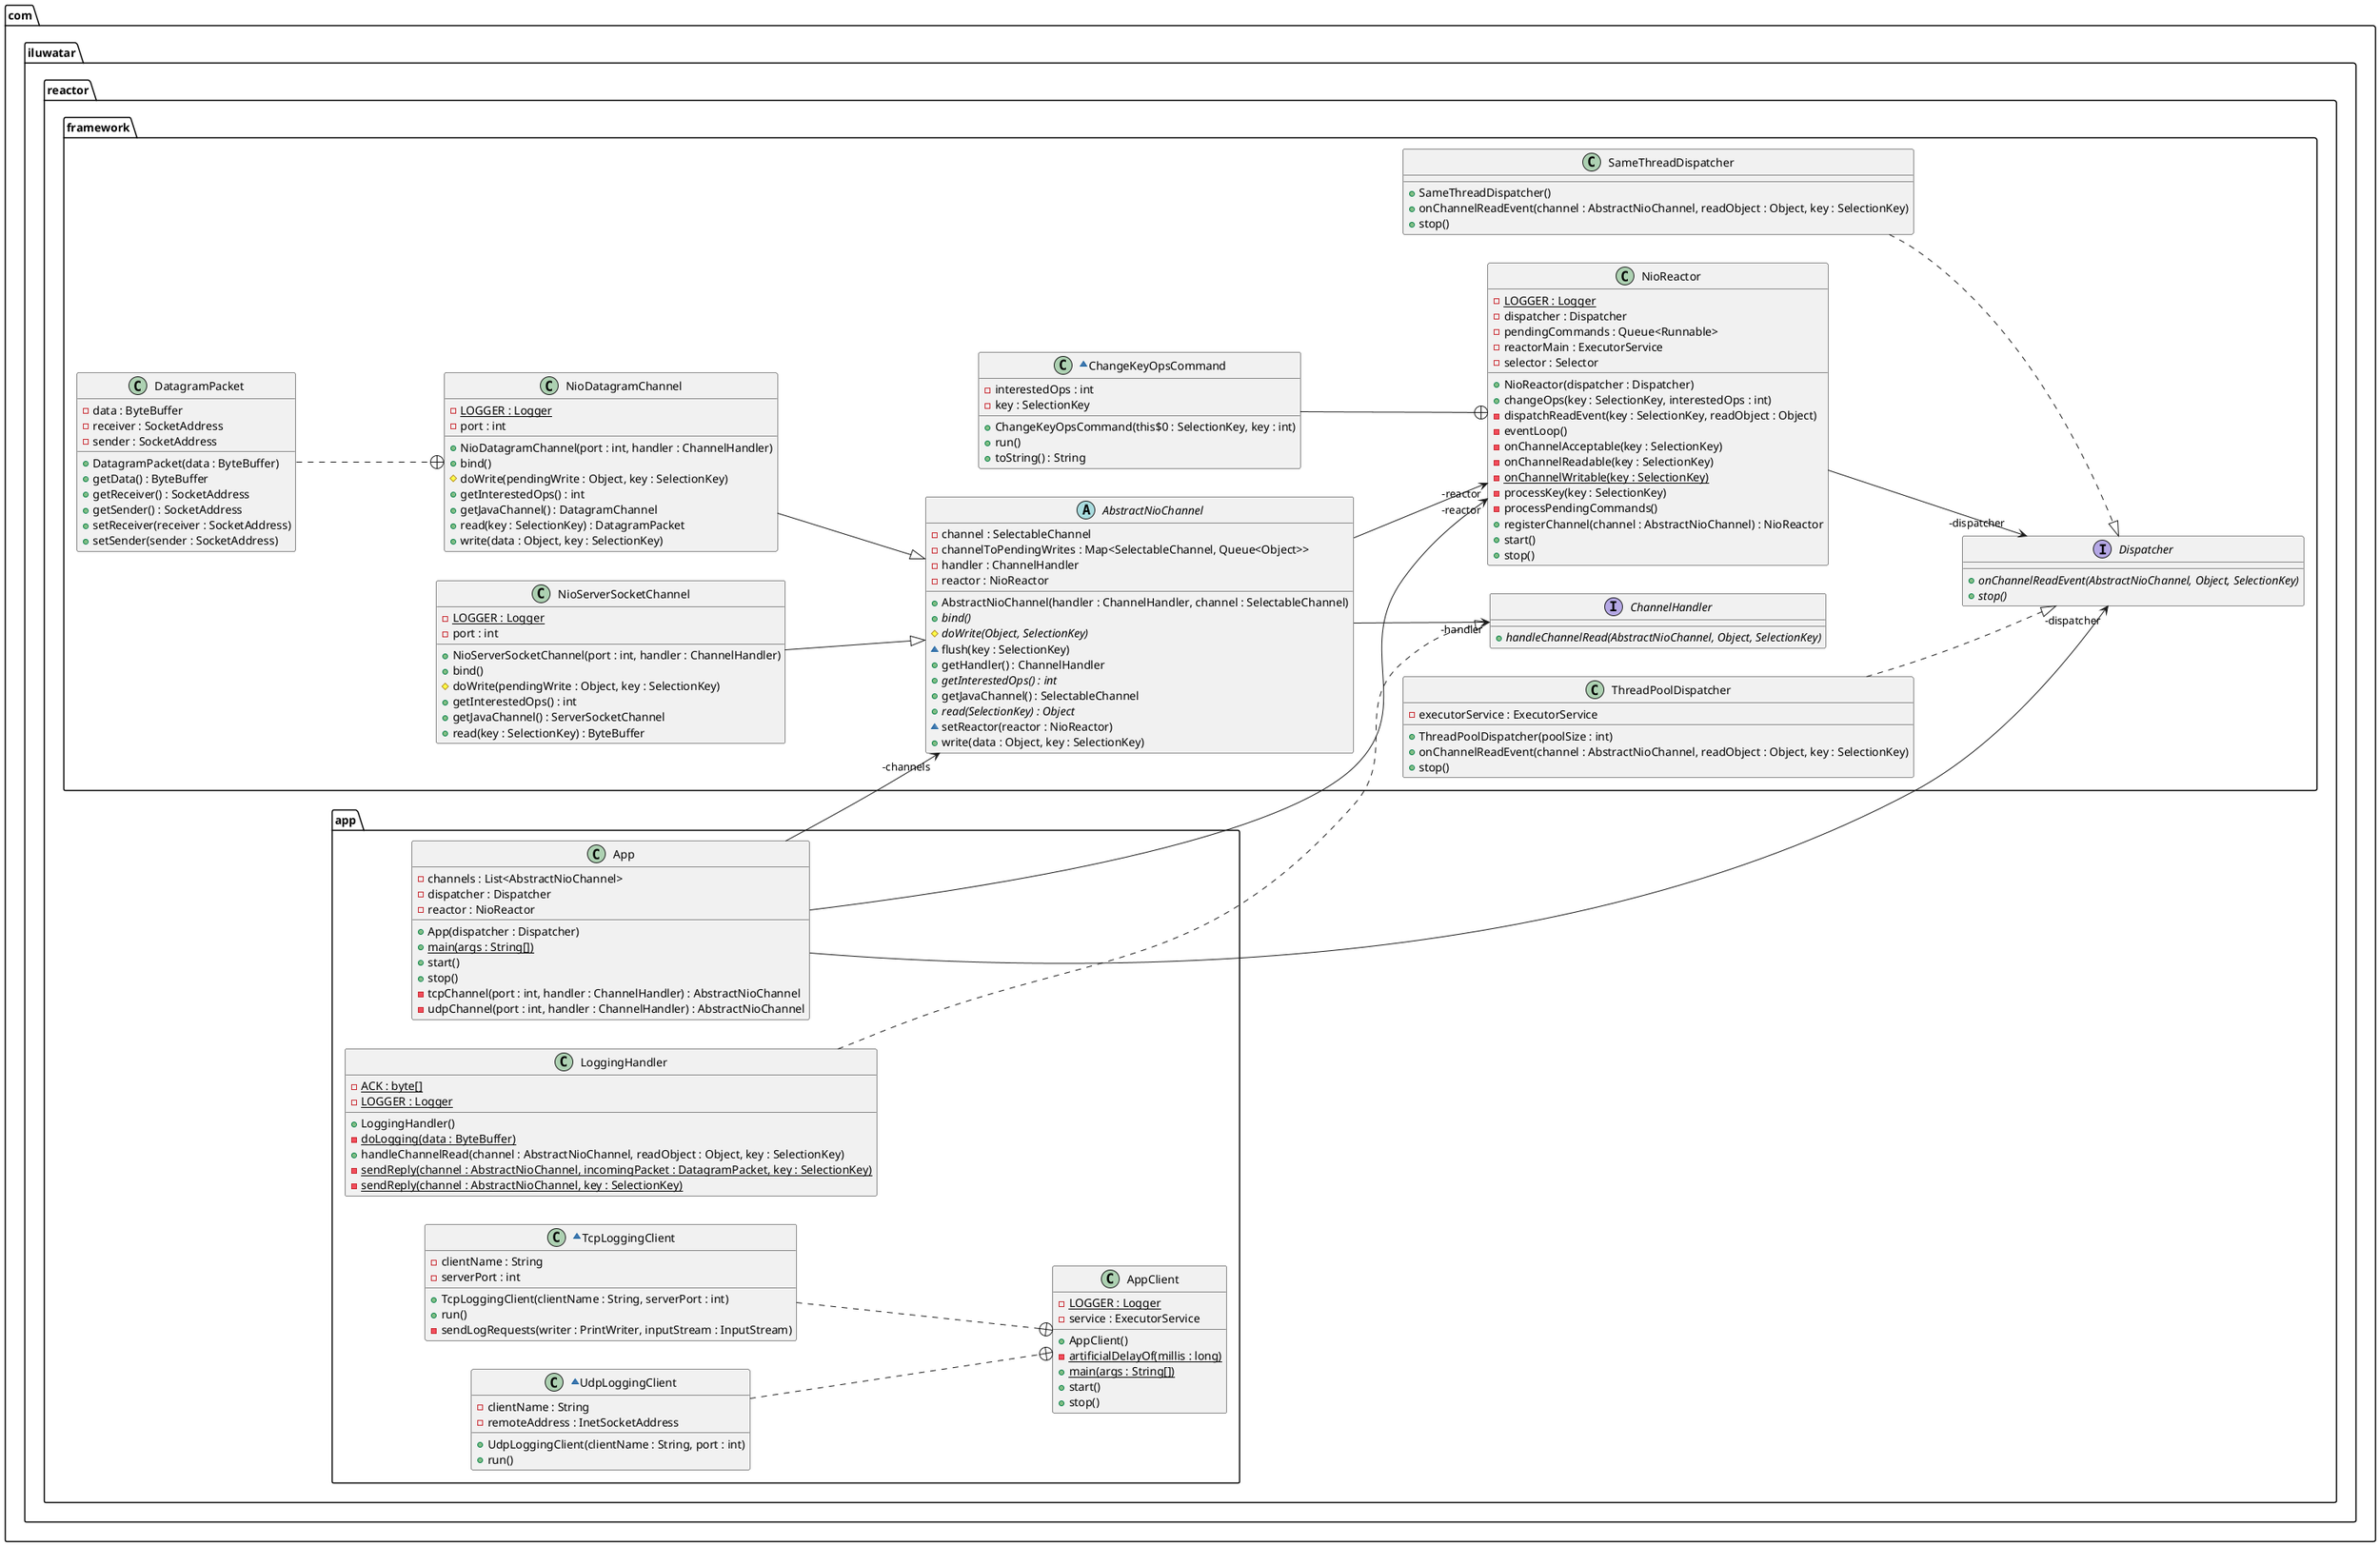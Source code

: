 @startuml
left to right direction
package com.iluwatar.reactor.framework {
  abstract class AbstractNioChannel {
    - channel : SelectableChannel
    - channelToPendingWrites : Map<SelectableChannel, Queue<Object>>
    - handler : ChannelHandler
    - reactor : NioReactor
    + AbstractNioChannel(handler : ChannelHandler, channel : SelectableChannel)
    + bind() {abstract}
    # doWrite(Object, SelectionKey) {abstract}
    ~ flush(key : SelectionKey)
    + getHandler() : ChannelHandler
    + getInterestedOps() : int {abstract}
    + getJavaChannel() : SelectableChannel
    + read(SelectionKey) : Object {abstract}
    ~ setReactor(reactor : NioReactor)
    + write(data : Object, key : SelectionKey)
  }
  interface ChannelHandler {
    + handleChannelRead(AbstractNioChannel, Object, SelectionKey) {abstract}
  }
  interface Dispatcher {
    + onChannelReadEvent(AbstractNioChannel, Object, SelectionKey) {abstract}
    + stop() {abstract}
  }
  class NioDatagramChannel {
    - LOGGER : Logger {static}
    - port : int
    + NioDatagramChannel(port : int, handler : ChannelHandler)
    + bind()
    # doWrite(pendingWrite : Object, key : SelectionKey)
    + getInterestedOps() : int
    + getJavaChannel() : DatagramChannel
    + read(key : SelectionKey) : DatagramPacket
    + write(data : Object, key : SelectionKey)
  }
  class DatagramPacket {
    - data : ByteBuffer
    - receiver : SocketAddress
    - sender : SocketAddress
    + DatagramPacket(data : ByteBuffer)
    + getData() : ByteBuffer
    + getReceiver() : SocketAddress
    + getSender() : SocketAddress
    + setReceiver(receiver : SocketAddress)
    + setSender(sender : SocketAddress)
  }
  class NioReactor {
    - LOGGER : Logger {static}
    - dispatcher : Dispatcher
    - pendingCommands : Queue<Runnable>
    - reactorMain : ExecutorService
    - selector : Selector
    + NioReactor(dispatcher : Dispatcher)
    + changeOps(key : SelectionKey, interestedOps : int)
    - dispatchReadEvent(key : SelectionKey, readObject : Object)
    - eventLoop()
    - onChannelAcceptable(key : SelectionKey)
    - onChannelReadable(key : SelectionKey)
    - onChannelWritable(key : SelectionKey) {static}
    - processKey(key : SelectionKey)
    - processPendingCommands()
    + registerChannel(channel : AbstractNioChannel) : NioReactor
    + start()
    + stop()
  }
  ~class ChangeKeyOpsCommand {
    - interestedOps : int
    - key : SelectionKey
    + ChangeKeyOpsCommand(this$0 : SelectionKey, key : int)
    + run()
    + toString() : String
  }
  class NioServerSocketChannel {
    - LOGGER : Logger {static}
    - port : int
    + NioServerSocketChannel(port : int, handler : ChannelHandler)
    + bind()
    # doWrite(pendingWrite : Object, key : SelectionKey)
    + getInterestedOps() : int
    + getJavaChannel() : ServerSocketChannel
    + read(key : SelectionKey) : ByteBuffer
  }
  class SameThreadDispatcher {
    + SameThreadDispatcher()
    + onChannelReadEvent(channel : AbstractNioChannel, readObject : Object, key : SelectionKey)
    + stop()
  }
  class ThreadPoolDispatcher {
    - executorService : ExecutorService
    + ThreadPoolDispatcher(poolSize : int)
    + onChannelReadEvent(channel : AbstractNioChannel, readObject : Object, key : SelectionKey)
    + stop()
  }
}
package com.iluwatar.reactor.app {
  class App {
    - channels : List<AbstractNioChannel>
    - dispatcher : Dispatcher
    - reactor : NioReactor
    + App(dispatcher : Dispatcher)
    + main(args : String[]) {static}
    + start()
    + stop()
    - tcpChannel(port : int, handler : ChannelHandler) : AbstractNioChannel
    - udpChannel(port : int, handler : ChannelHandler) : AbstractNioChannel
  }
  class AppClient {
    - LOGGER : Logger {static}
    - service : ExecutorService
    + AppClient()
    - artificialDelayOf(millis : long) {static}
    + main(args : String[]) {static}
    + start()
    + stop()
  }
  ~class TcpLoggingClient {
    - clientName : String
    - serverPort : int
    + TcpLoggingClient(clientName : String, serverPort : int)
    + run()
    - sendLogRequests(writer : PrintWriter, inputStream : InputStream)
  }
  ~class UdpLoggingClient {
    - clientName : String
    - remoteAddress : InetSocketAddress
    + UdpLoggingClient(clientName : String, port : int)
    + run()
  }
  class LoggingHandler {
    - ACK : byte[] {static}
    - LOGGER : Logger {static}
    + LoggingHandler()
    - doLogging(data : ByteBuffer) {static}
    + handleChannelRead(channel : AbstractNioChannel, readObject : Object, key : SelectionKey)
    - sendReply(channel : AbstractNioChannel, incomingPacket : DatagramPacket, key : SelectionKey) {static}
    - sendReply(channel : AbstractNioChannel, key : SelectionKey) {static}
  }
}
AbstractNioChannel -->  "-handler" ChannelHandler
UdpLoggingClient ..+ AppClient
TcpLoggingClient ..+ AppClient
AbstractNioChannel -->  "-reactor" NioReactor
NioReactor -->  "-dispatcher" Dispatcher
App -->  "-reactor" NioReactor
App -->  "-channels" AbstractNioChannel
DatagramPacket ..+ NioDatagramChannel
App -->  "-dispatcher" Dispatcher
ChangeKeyOpsCommand --+ NioReactor
LoggingHandler ..|> ChannelHandler
NioDatagramChannel --|> AbstractNioChannel
NioServerSocketChannel --|> AbstractNioChannel
SameThreadDispatcher ..|> Dispatcher
ThreadPoolDispatcher ..|> Dispatcher
@enduml
